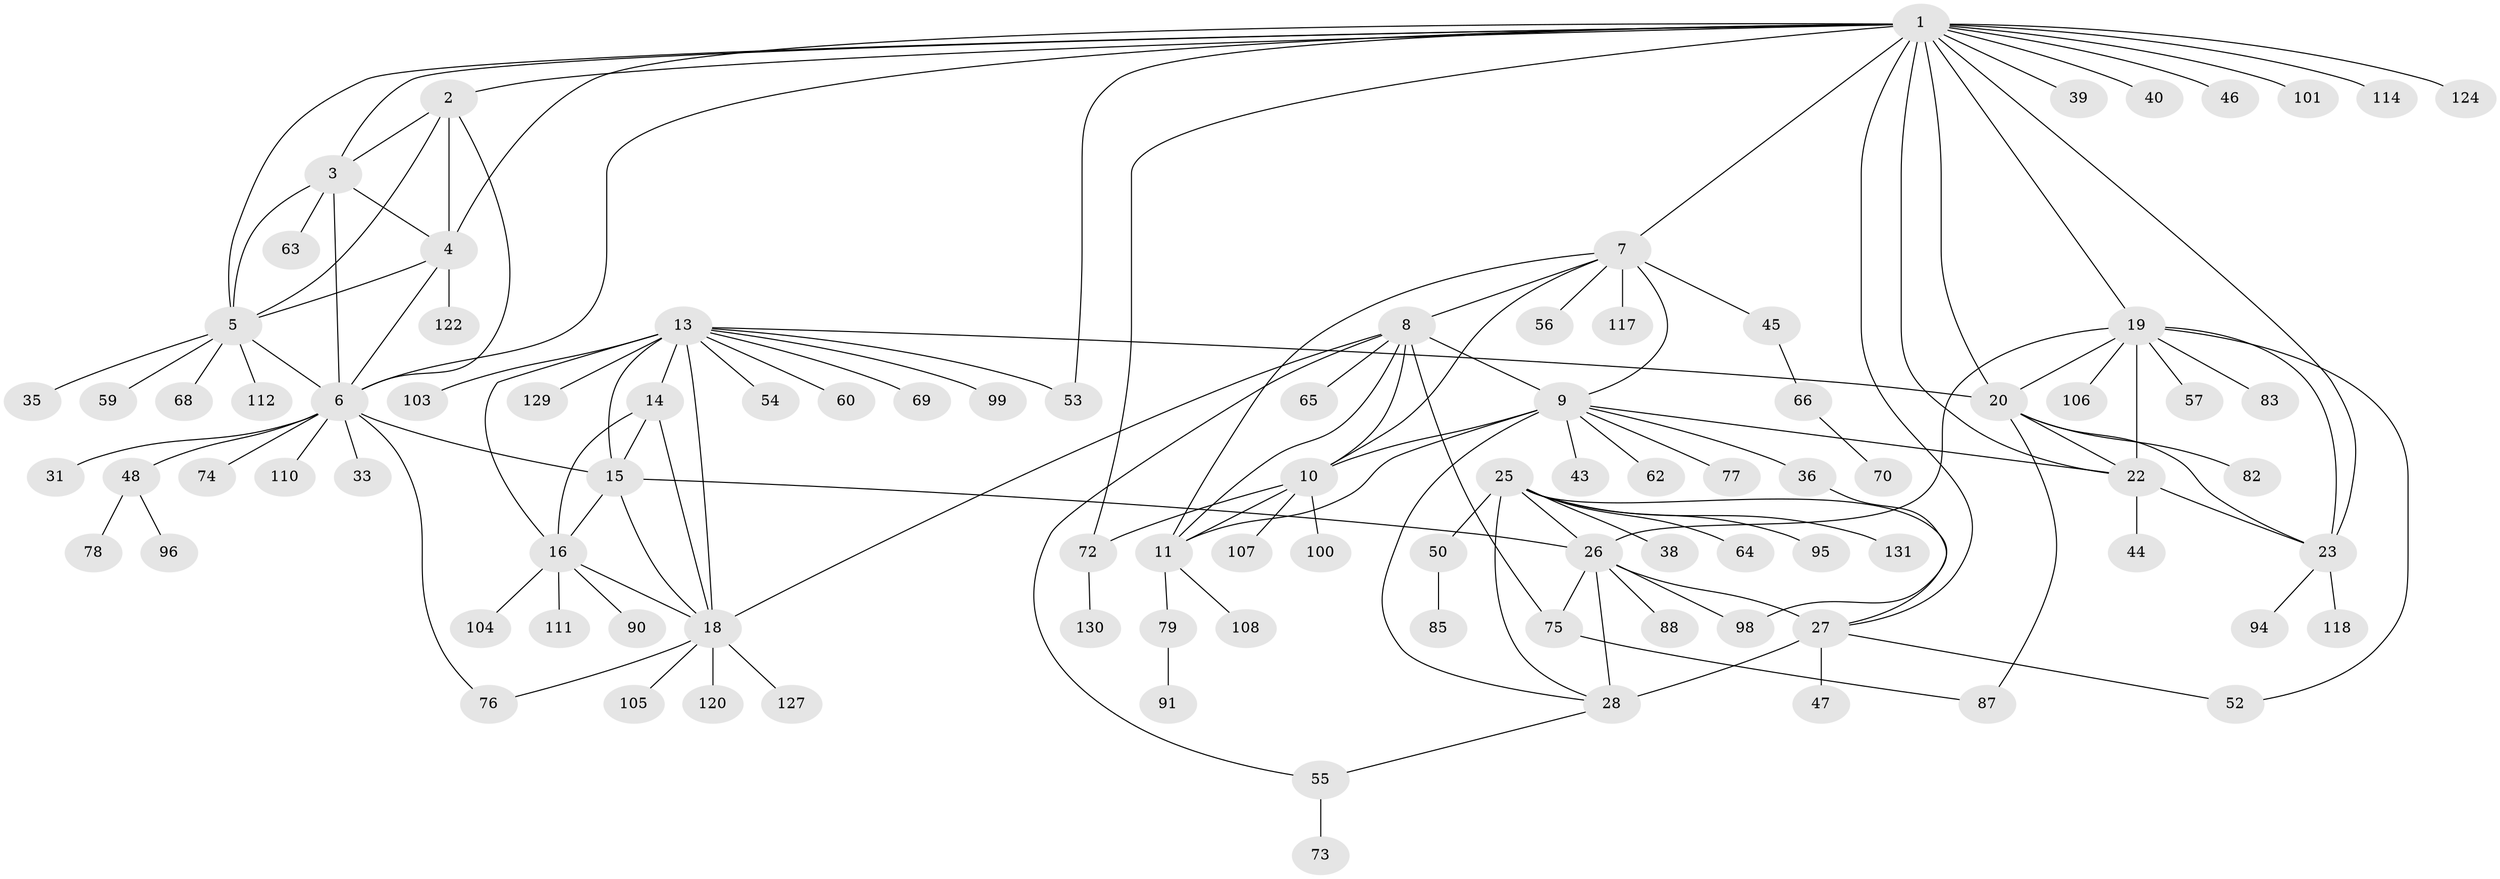 // original degree distribution, {12: 0.007633587786259542, 5: 0.007633587786259542, 6: 0.04580152671755725, 7: 0.022900763358778626, 10: 0.030534351145038167, 13: 0.007633587786259542, 9: 0.04580152671755725, 8: 0.04580152671755725, 11: 0.015267175572519083, 1: 0.5572519083969466, 3: 0.061068702290076333, 2: 0.15267175572519084}
// Generated by graph-tools (version 1.1) at 2025/42/03/06/25 10:42:10]
// undirected, 95 vertices, 139 edges
graph export_dot {
graph [start="1"]
  node [color=gray90,style=filled];
  1 [super="+21"];
  2;
  3;
  4 [super="+115"];
  5 [super="+42"];
  6 [super="+58"];
  7 [super="+51"];
  8 [super="+37"];
  9 [super="+12"];
  10 [super="+125"];
  11;
  13 [super="+17"];
  14 [super="+81"];
  15 [super="+32"];
  16 [super="+41"];
  18 [super="+61"];
  19 [super="+24"];
  20 [super="+102"];
  22 [super="+34"];
  23 [super="+49"];
  25 [super="+126"];
  26 [super="+30"];
  27;
  28 [super="+29"];
  31;
  33;
  35;
  36 [super="+84"];
  38;
  39 [super="+116"];
  40;
  43;
  44 [super="+71"];
  45;
  46 [super="+92"];
  47;
  48;
  50 [super="+67"];
  52;
  53 [super="+89"];
  54;
  55;
  56;
  57;
  59;
  60;
  62;
  63;
  64;
  65;
  66 [super="+128"];
  68;
  69;
  70;
  72 [super="+97"];
  73 [super="+123"];
  74;
  75 [super="+86"];
  76;
  77;
  78 [super="+93"];
  79 [super="+80"];
  82 [super="+113"];
  83;
  85;
  87 [super="+109"];
  88;
  90;
  91;
  94;
  95;
  96;
  98;
  99;
  100;
  101;
  103;
  104;
  105 [super="+121"];
  106;
  107;
  108;
  110;
  111;
  112;
  114;
  117;
  118 [super="+119"];
  120;
  122;
  124;
  127;
  129;
  130;
  131;
  1 -- 2;
  1 -- 3;
  1 -- 4;
  1 -- 5;
  1 -- 6;
  1 -- 7;
  1 -- 27;
  1 -- 39;
  1 -- 101;
  1 -- 40;
  1 -- 46;
  1 -- 114;
  1 -- 19 [weight=2];
  1 -- 20;
  1 -- 22;
  1 -- 23;
  1 -- 124;
  1 -- 53;
  1 -- 72;
  2 -- 3;
  2 -- 4;
  2 -- 5;
  2 -- 6;
  3 -- 4;
  3 -- 5;
  3 -- 6;
  3 -- 63;
  4 -- 5;
  4 -- 6;
  4 -- 122;
  5 -- 6;
  5 -- 35;
  5 -- 59;
  5 -- 68;
  5 -- 112;
  6 -- 15;
  6 -- 31;
  6 -- 33;
  6 -- 48;
  6 -- 74;
  6 -- 76;
  6 -- 110;
  7 -- 8;
  7 -- 9 [weight=2];
  7 -- 10;
  7 -- 11;
  7 -- 45;
  7 -- 117;
  7 -- 56;
  8 -- 9 [weight=2];
  8 -- 10;
  8 -- 11;
  8 -- 18;
  8 -- 55;
  8 -- 75;
  8 -- 65;
  9 -- 10 [weight=2];
  9 -- 11 [weight=2];
  9 -- 36;
  9 -- 43;
  9 -- 77;
  9 -- 22;
  9 -- 28;
  9 -- 62;
  10 -- 11;
  10 -- 72;
  10 -- 100;
  10 -- 107;
  11 -- 79;
  11 -- 108;
  13 -- 14 [weight=2];
  13 -- 15 [weight=2];
  13 -- 16 [weight=2];
  13 -- 18 [weight=2];
  13 -- 53;
  13 -- 60;
  13 -- 69;
  13 -- 129;
  13 -- 99;
  13 -- 103;
  13 -- 20;
  13 -- 54;
  14 -- 15;
  14 -- 16;
  14 -- 18;
  15 -- 16;
  15 -- 18;
  15 -- 26;
  16 -- 18;
  16 -- 90;
  16 -- 104;
  16 -- 111;
  18 -- 76;
  18 -- 105;
  18 -- 120;
  18 -- 127;
  19 -- 20 [weight=2];
  19 -- 22 [weight=2];
  19 -- 23 [weight=2];
  19 -- 57;
  19 -- 26;
  19 -- 83;
  19 -- 52;
  19 -- 106;
  20 -- 22;
  20 -- 23;
  20 -- 82;
  20 -- 87;
  22 -- 23;
  22 -- 44;
  23 -- 94;
  23 -- 118;
  25 -- 26 [weight=2];
  25 -- 27;
  25 -- 28 [weight=2];
  25 -- 38;
  25 -- 50;
  25 -- 64;
  25 -- 95;
  25 -- 131;
  26 -- 27 [weight=2];
  26 -- 28 [weight=4];
  26 -- 88;
  26 -- 98;
  26 -- 75;
  27 -- 28 [weight=2];
  27 -- 47;
  27 -- 52;
  28 -- 55;
  36 -- 98;
  45 -- 66;
  48 -- 78;
  48 -- 96;
  50 -- 85;
  55 -- 73;
  66 -- 70;
  72 -- 130;
  75 -- 87;
  79 -- 91;
}
